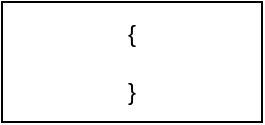 <mxfile>
    <diagram id="EYXrWHRw36YsGv9UddAB" name="第 1 页">
        <mxGraphModel dx="858" dy="475" grid="1" gridSize="10" guides="1" tooltips="1" connect="1" arrows="1" fold="1" page="1" pageScale="1" pageWidth="827" pageHeight="1169" math="0" shadow="0">
            <root>
                <mxCell id="0"/>
                <mxCell id="1" parent="0"/>
                <mxCell id="2" value="{&lt;br&gt;&lt;br&gt;}" style="whiteSpace=wrap;html=1;" vertex="1" parent="1">
                    <mxGeometry x="50" y="190" width="130" height="60" as="geometry"/>
                </mxCell>
            </root>
        </mxGraphModel>
    </diagram>
</mxfile>